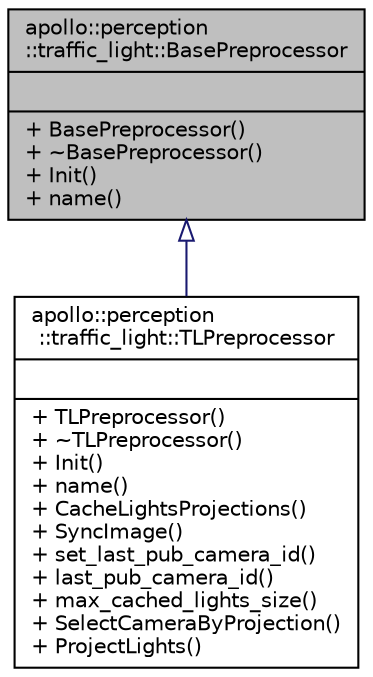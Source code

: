 digraph "apollo::perception::traffic_light::BasePreprocessor"
{
  edge [fontname="Helvetica",fontsize="10",labelfontname="Helvetica",labelfontsize="10"];
  node [fontname="Helvetica",fontsize="10",shape=record];
  Node1 [label="{apollo::perception\l::traffic_light::BasePreprocessor\n||+ BasePreprocessor()\l+ ~BasePreprocessor()\l+ Init()\l+ name()\l}",height=0.2,width=0.4,color="black", fillcolor="grey75", style="filled" fontcolor="black"];
  Node1 -> Node2 [dir="back",color="midnightblue",fontsize="10",style="solid",arrowtail="onormal",fontname="Helvetica"];
  Node2 [label="{apollo::perception\l::traffic_light::TLPreprocessor\n||+ TLPreprocessor()\l+ ~TLPreprocessor()\l+ Init()\l+ name()\l+ CacheLightsProjections()\l+ SyncImage()\l+ set_last_pub_camera_id()\l+ last_pub_camera_id()\l+ max_cached_lights_size()\l+ SelectCameraByProjection()\l+ ProjectLights()\l}",height=0.2,width=0.4,color="black", fillcolor="white", style="filled",URL="$classapollo_1_1perception_1_1traffic__light_1_1TLPreprocessor.html"];
}
